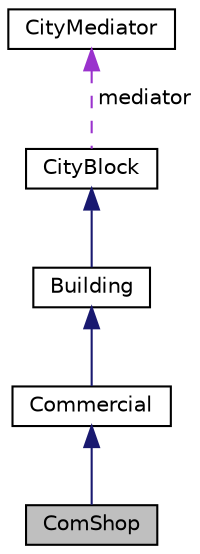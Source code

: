 digraph "ComShop"
{
 // LATEX_PDF_SIZE
  edge [fontname="Helvetica",fontsize="10",labelfontname="Helvetica",labelfontsize="10"];
  node [fontname="Helvetica",fontsize="10",shape=record];
  Node1 [label="ComShop",height=0.2,width=0.4,color="black", fillcolor="grey75", style="filled", fontcolor="black",tooltip="Represents a commercial shop building."];
  Node2 -> Node1 [dir="back",color="midnightblue",fontsize="10",style="solid"];
  Node2 [label="Commercial",height=0.2,width=0.4,color="black", fillcolor="white", style="filled",URL="$classCommercial.html",tooltip="Abstract base class representing a commercial building."];
  Node3 -> Node2 [dir="back",color="midnightblue",fontsize="10",style="solid"];
  Node3 [label="Building",height=0.2,width=0.4,color="black", fillcolor="white", style="filled",URL="$classBuilding.html",tooltip="Abstract base class representing a building in the city."];
  Node4 -> Node3 [dir="back",color="midnightblue",fontsize="10",style="solid"];
  Node4 [label="CityBlock",height=0.2,width=0.4,color="black", fillcolor="white", style="filled",URL="$classCityBlock.html",tooltip="Base class representing a block within the city."];
  Node5 -> Node4 [dir="back",color="darkorchid3",fontsize="10",style="dashed",label=" mediator" ];
  Node5 [label="CityMediator",height=0.2,width=0.4,color="black", fillcolor="white", style="filled",URL="$classCityMediator.html",tooltip="Mediator class that facilitates communication between various city components."];
}
